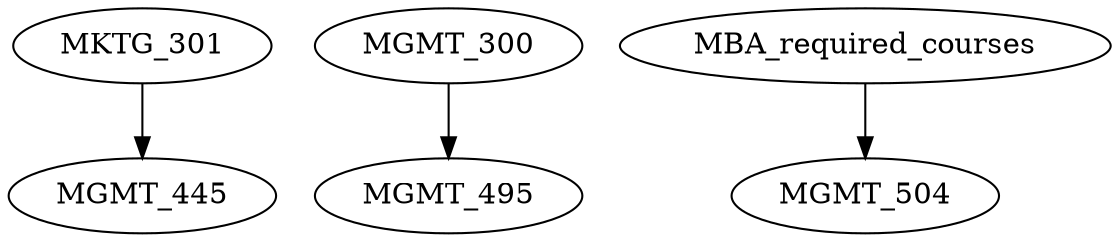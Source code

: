 digraph G {
    edge [color=black];
    MKTG_301 -> MGMT_445;
    edge [color=black];
    MGMT_300 -> MGMT_495;
    edge [color=black];
    MBA_required_courses -> MGMT_504;
}
